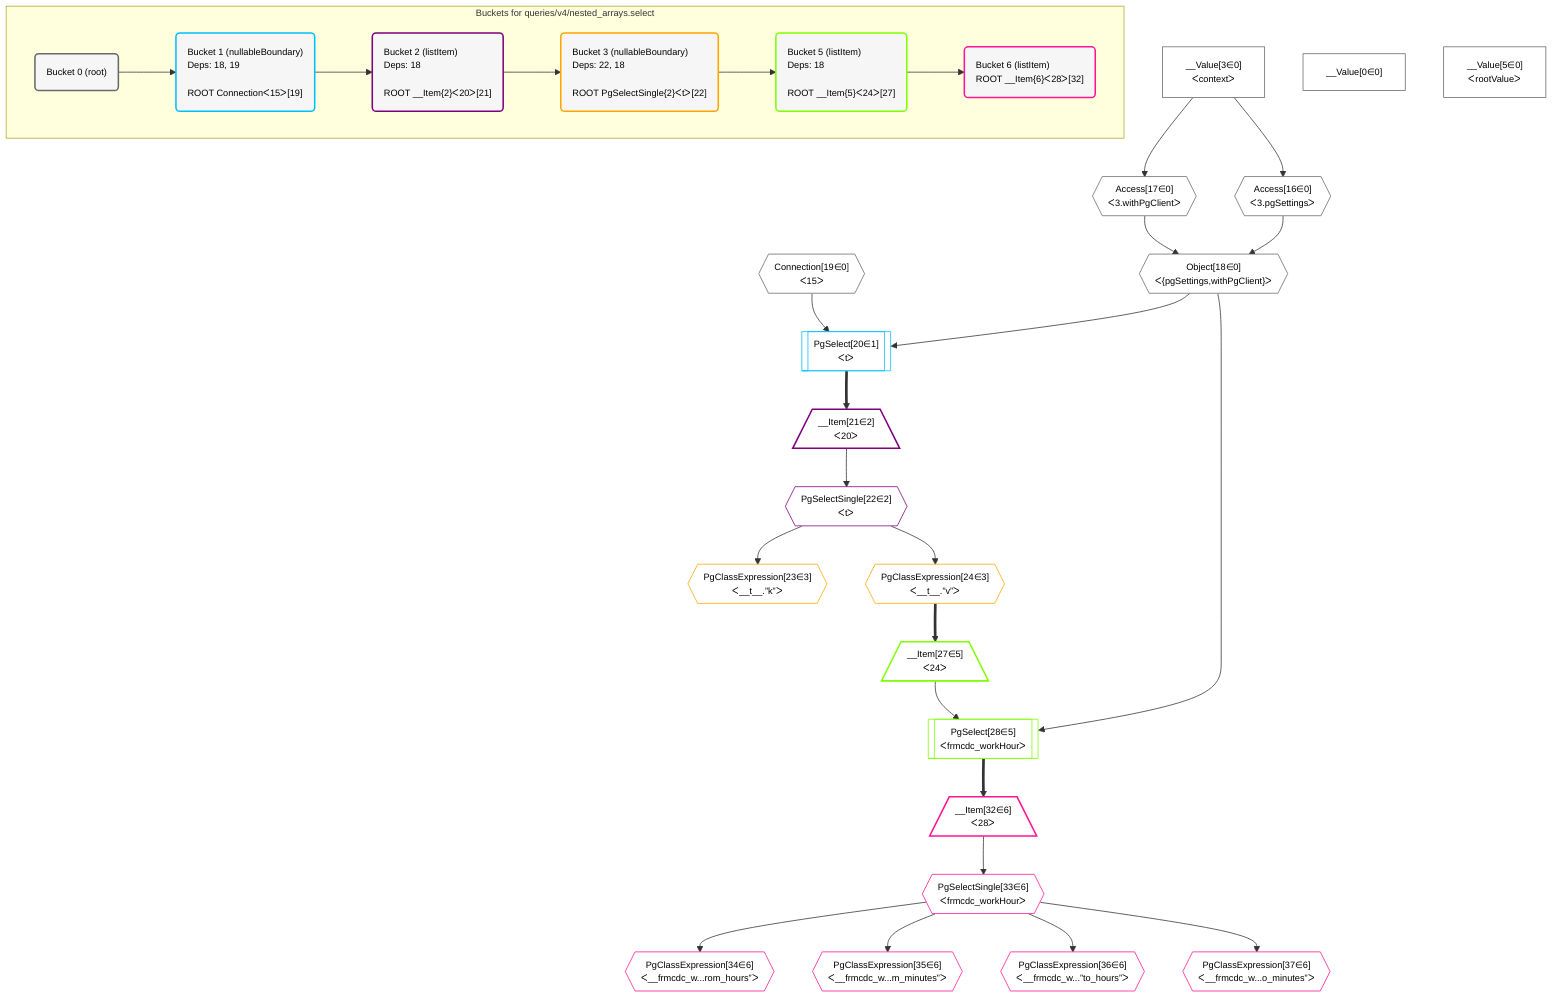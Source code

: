 %%{init: {'themeVariables': { 'fontSize': '12px'}}}%%
graph TD
    classDef path fill:#eee,stroke:#000,color:#000
    classDef plan fill:#fff,stroke-width:1px,color:#000
    classDef itemplan fill:#fff,stroke-width:2px,color:#000
    classDef unbatchedplan fill:#dff,stroke-width:1px,color:#000
    classDef sideeffectplan fill:#fcc,stroke-width:2px,color:#000
    classDef bucket fill:#f6f6f6,color:#000,stroke-width:2px,text-align:left


    %% plan dependencies
    Object18{{"Object[18∈0]<br />ᐸ{pgSettings,withPgClient}ᐳ"}}:::plan
    Access16{{"Access[16∈0]<br />ᐸ3.pgSettingsᐳ"}}:::plan
    Access17{{"Access[17∈0]<br />ᐸ3.withPgClientᐳ"}}:::plan
    Access16 & Access17 --> Object18
    __Value3["__Value[3∈0]<br />ᐸcontextᐳ"]:::plan
    __Value3 --> Access16
    __Value3 --> Access17
    __Value0["__Value[0∈0]"]:::plan
    __Value5["__Value[5∈0]<br />ᐸrootValueᐳ"]:::plan
    Connection19{{"Connection[19∈0]<br />ᐸ15ᐳ"}}:::plan
    PgSelect20[["PgSelect[20∈1]<br />ᐸtᐳ"]]:::plan
    Object18 & Connection19 --> PgSelect20
    __Item21[/"__Item[21∈2]<br />ᐸ20ᐳ"\]:::itemplan
    PgSelect20 ==> __Item21
    PgSelectSingle22{{"PgSelectSingle[22∈2]<br />ᐸtᐳ"}}:::plan
    __Item21 --> PgSelectSingle22
    PgClassExpression23{{"PgClassExpression[23∈3]<br />ᐸ__t__.”k”ᐳ"}}:::plan
    PgSelectSingle22 --> PgClassExpression23
    PgClassExpression24{{"PgClassExpression[24∈3]<br />ᐸ__t__.”v”ᐳ"}}:::plan
    PgSelectSingle22 --> PgClassExpression24
    PgSelect28[["PgSelect[28∈5]<br />ᐸfrmcdc_workHourᐳ"]]:::plan
    __Item27[/"__Item[27∈5]<br />ᐸ24ᐳ"\]:::itemplan
    Object18 & __Item27 --> PgSelect28
    PgClassExpression24 ==> __Item27
    __Item32[/"__Item[32∈6]<br />ᐸ28ᐳ"\]:::itemplan
    PgSelect28 ==> __Item32
    PgSelectSingle33{{"PgSelectSingle[33∈6]<br />ᐸfrmcdc_workHourᐳ"}}:::plan
    __Item32 --> PgSelectSingle33
    PgClassExpression34{{"PgClassExpression[34∈6]<br />ᐸ__frmcdc_w...rom_hours”ᐳ"}}:::plan
    PgSelectSingle33 --> PgClassExpression34
    PgClassExpression35{{"PgClassExpression[35∈6]<br />ᐸ__frmcdc_w...m_minutes”ᐳ"}}:::plan
    PgSelectSingle33 --> PgClassExpression35
    PgClassExpression36{{"PgClassExpression[36∈6]<br />ᐸ__frmcdc_w...”to_hours”ᐳ"}}:::plan
    PgSelectSingle33 --> PgClassExpression36
    PgClassExpression37{{"PgClassExpression[37∈6]<br />ᐸ__frmcdc_w...o_minutes”ᐳ"}}:::plan
    PgSelectSingle33 --> PgClassExpression37

    %% define steps

    subgraph "Buckets for queries/v4/nested_arrays.select"
    Bucket0("Bucket 0 (root)"):::bucket
    classDef bucket0 stroke:#696969
    class Bucket0,__Value0,__Value3,__Value5,Access16,Access17,Object18,Connection19 bucket0
    Bucket1("Bucket 1 (nullableBoundary)<br />Deps: 18, 19<br /><br />ROOT Connectionᐸ15ᐳ[19]"):::bucket
    classDef bucket1 stroke:#00bfff
    class Bucket1,PgSelect20 bucket1
    Bucket2("Bucket 2 (listItem)<br />Deps: 18<br /><br />ROOT __Item{2}ᐸ20ᐳ[21]"):::bucket
    classDef bucket2 stroke:#7f007f
    class Bucket2,__Item21,PgSelectSingle22 bucket2
    Bucket3("Bucket 3 (nullableBoundary)<br />Deps: 22, 18<br /><br />ROOT PgSelectSingle{2}ᐸtᐳ[22]"):::bucket
    classDef bucket3 stroke:#ffa500
    class Bucket3,PgClassExpression23,PgClassExpression24 bucket3
    Bucket5("Bucket 5 (listItem)<br />Deps: 18<br /><br />ROOT __Item{5}ᐸ24ᐳ[27]"):::bucket
    classDef bucket5 stroke:#7fff00
    class Bucket5,__Item27,PgSelect28 bucket5
    Bucket6("Bucket 6 (listItem)<br />ROOT __Item{6}ᐸ28ᐳ[32]"):::bucket
    classDef bucket6 stroke:#ff1493
    class Bucket6,__Item32,PgSelectSingle33,PgClassExpression34,PgClassExpression35,PgClassExpression36,PgClassExpression37 bucket6
    Bucket0 --> Bucket1
    Bucket1 --> Bucket2
    Bucket2 --> Bucket3
    Bucket3 --> Bucket5
    Bucket5 --> Bucket6
    end